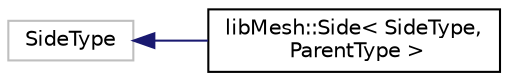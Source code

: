 digraph "Graphical Class Hierarchy"
{
  edge [fontname="Helvetica",fontsize="10",labelfontname="Helvetica",labelfontsize="10"];
  node [fontname="Helvetica",fontsize="10",shape=record];
  rankdir="LR";
  Node1 [label="SideType",height=0.2,width=0.4,color="grey75", fillcolor="white", style="filled"];
  Node1 -> Node2 [dir="back",color="midnightblue",fontsize="10",style="solid",fontname="Helvetica"];
  Node2 [label="libMesh::Side\< SideType,\l ParentType \>",height=0.2,width=0.4,color="black", fillcolor="white", style="filled",URL="$classlibMesh_1_1Side.html",tooltip="Proxy class for efficiently representing an Elem&#39;s side. "];
}

